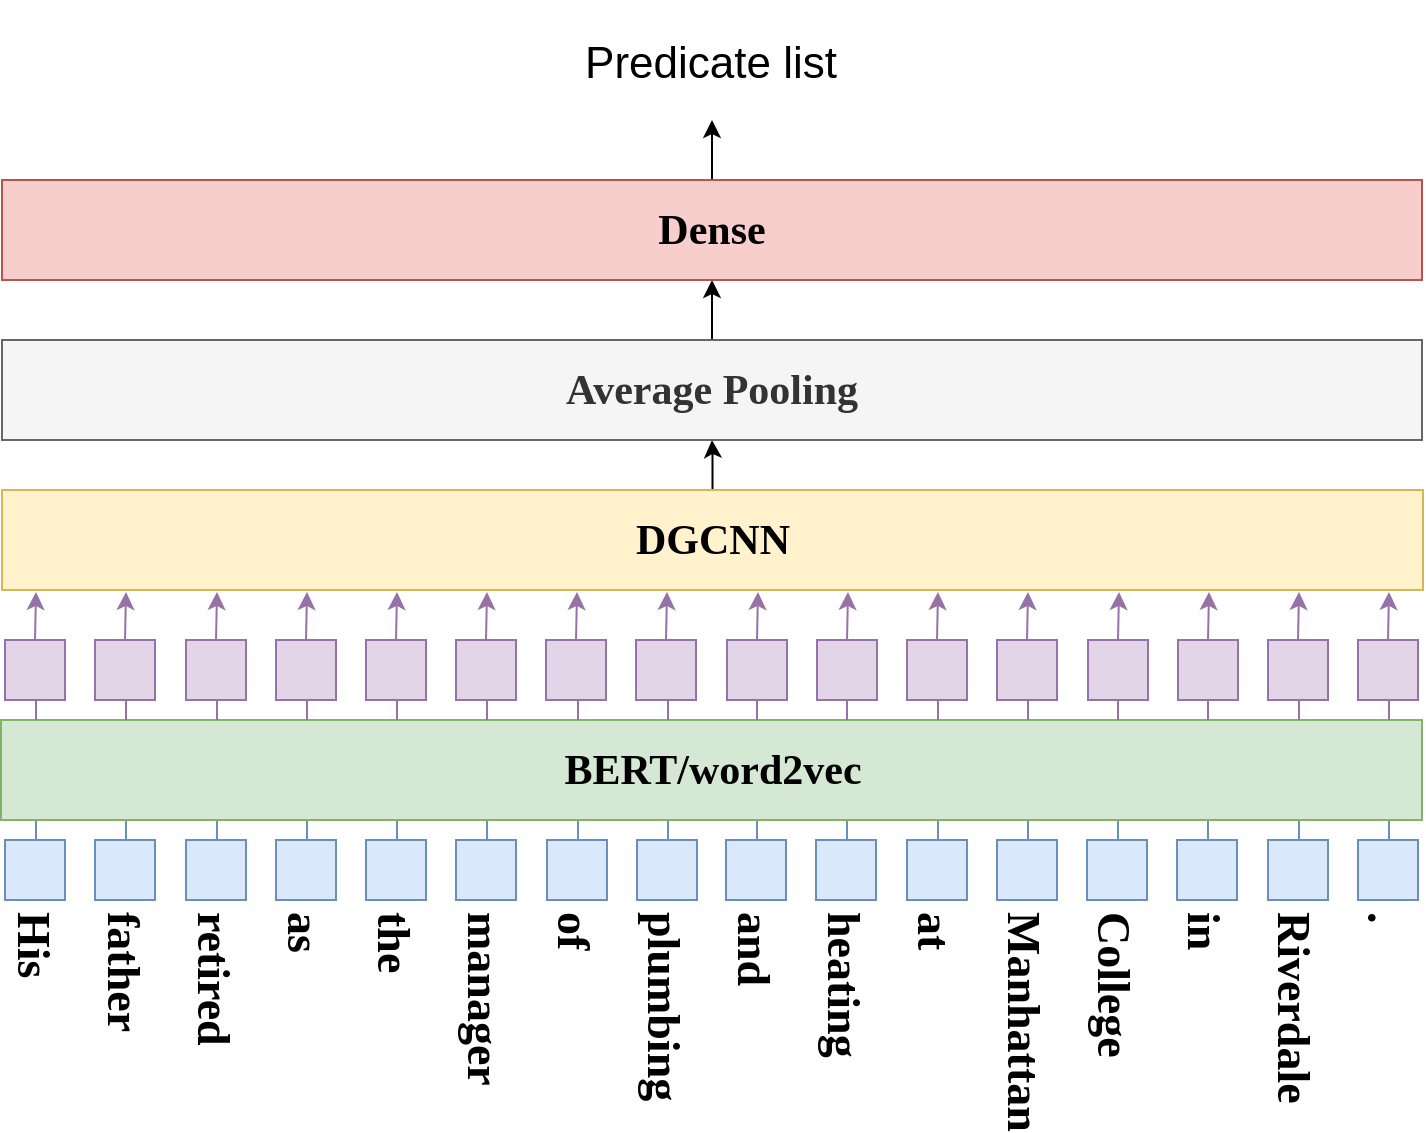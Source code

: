 <mxfile version="14.2.7" type="github">
  <diagram id="1n7SPdHhEVBP9YcIqV2i" name="Page-1">
    <mxGraphModel dx="1038" dy="-589" grid="1" gridSize="10" guides="1" tooltips="1" connect="1" arrows="1" fold="1" page="1" pageScale="1" pageWidth="827" pageHeight="1169" math="0" shadow="0">
      <root>
        <mxCell id="0" />
        <mxCell id="1" parent="0" />
        <mxCell id="w3ct9miu4DhZpaCJDkBc-1" value="" style="rounded=0;whiteSpace=wrap;html=1;fillColor=#dae8fc;strokeColor=#6c8ebf;" vertex="1" parent="1">
          <mxGeometry x="39.5" y="2160" width="30" height="30" as="geometry" />
        </mxCell>
        <mxCell id="w3ct9miu4DhZpaCJDkBc-17" value="&lt;font style=&quot;font-size: 23px&quot; face=&quot;Times New Roman&quot;&gt;&lt;b&gt;His&lt;/b&gt;&lt;/font&gt;" style="text;html=1;strokeColor=none;fillColor=none;align=left;verticalAlign=middle;whiteSpace=wrap;rounded=0;rotation=90;" vertex="1" parent="1">
          <mxGeometry x="32" y="2201" width="45" height="30" as="geometry" />
        </mxCell>
        <mxCell id="w3ct9miu4DhZpaCJDkBc-50" value="&lt;font style=&quot;font-size: 23px&quot; face=&quot;Times New Roman&quot;&gt;&lt;b&gt;father&lt;/b&gt;&lt;/font&gt;" style="text;html=1;strokeColor=none;fillColor=none;align=left;verticalAlign=middle;whiteSpace=wrap;rounded=0;rotation=90;" vertex="1" parent="1">
          <mxGeometry x="77" y="2201" width="45" height="30" as="geometry" />
        </mxCell>
        <mxCell id="w3ct9miu4DhZpaCJDkBc-52" value="&lt;font style=&quot;font-size: 23px&quot; face=&quot;Times New Roman&quot;&gt;&lt;b&gt;retired&lt;/b&gt;&lt;/font&gt;" style="text;html=1;strokeColor=none;fillColor=none;align=left;verticalAlign=middle;whiteSpace=wrap;rounded=0;rotation=90;" vertex="1" parent="1">
          <mxGeometry x="122" y="2201" width="45" height="30" as="geometry" />
        </mxCell>
        <mxCell id="w3ct9miu4DhZpaCJDkBc-54" value="&lt;font style=&quot;font-size: 23px&quot; face=&quot;Times New Roman&quot;&gt;&lt;b&gt;as&lt;/b&gt;&lt;/font&gt;" style="text;html=1;strokeColor=none;fillColor=none;align=left;verticalAlign=middle;whiteSpace=wrap;rounded=0;rotation=90;" vertex="1" parent="1">
          <mxGeometry x="167" y="2201" width="45" height="30" as="geometry" />
        </mxCell>
        <mxCell id="w3ct9miu4DhZpaCJDkBc-56" value="&lt;font style=&quot;font-size: 23px&quot; face=&quot;Times New Roman&quot;&gt;&lt;b&gt;the&lt;/b&gt;&lt;/font&gt;" style="text;html=1;strokeColor=none;fillColor=none;align=left;verticalAlign=middle;whiteSpace=wrap;rounded=0;rotation=90;" vertex="1" parent="1">
          <mxGeometry x="212" y="2201" width="45" height="30" as="geometry" />
        </mxCell>
        <mxCell id="w3ct9miu4DhZpaCJDkBc-58" value="&lt;font style=&quot;font-size: 23px&quot; face=&quot;Times New Roman&quot;&gt;&lt;b&gt;manager&lt;/b&gt;&lt;/font&gt;" style="text;html=1;strokeColor=none;fillColor=none;align=left;verticalAlign=middle;whiteSpace=wrap;rounded=0;rotation=90;" vertex="1" parent="1">
          <mxGeometry x="257" y="2201" width="45" height="30" as="geometry" />
        </mxCell>
        <mxCell id="w3ct9miu4DhZpaCJDkBc-60" value="&lt;font style=&quot;font-size: 23px&quot; face=&quot;Times New Roman&quot;&gt;&lt;b&gt;of&lt;/b&gt;&lt;/font&gt;" style="text;html=1;strokeColor=none;fillColor=none;align=left;verticalAlign=middle;whiteSpace=wrap;rounded=0;rotation=90;" vertex="1" parent="1">
          <mxGeometry x="302" y="2201" width="45" height="30" as="geometry" />
        </mxCell>
        <mxCell id="w3ct9miu4DhZpaCJDkBc-62" value="&lt;font style=&quot;font-size: 23px&quot; face=&quot;Times New Roman&quot;&gt;&lt;b&gt;plumbing&lt;br&gt;&lt;/b&gt;&lt;/font&gt;" style="text;html=1;strokeColor=none;fillColor=none;align=left;verticalAlign=middle;whiteSpace=wrap;rounded=0;rotation=90;" vertex="1" parent="1">
          <mxGeometry x="347" y="2201" width="45" height="30" as="geometry" />
        </mxCell>
        <mxCell id="w3ct9miu4DhZpaCJDkBc-64" value="&lt;font style=&quot;font-size: 23px&quot; face=&quot;Times New Roman&quot;&gt;&lt;b&gt;and&lt;/b&gt;&lt;/font&gt;" style="text;html=1;strokeColor=none;fillColor=none;align=left;verticalAlign=middle;whiteSpace=wrap;rounded=0;rotation=90;" vertex="1" parent="1">
          <mxGeometry x="392" y="2201" width="45" height="30" as="geometry" />
        </mxCell>
        <mxCell id="w3ct9miu4DhZpaCJDkBc-66" value="&lt;font style=&quot;font-size: 23px&quot; face=&quot;Times New Roman&quot;&gt;&lt;b&gt;heating&lt;/b&gt;&lt;/font&gt;" style="text;html=1;strokeColor=none;fillColor=none;align=left;verticalAlign=middle;whiteSpace=wrap;rounded=0;rotation=90;" vertex="1" parent="1">
          <mxGeometry x="437" y="2201" width="45" height="30" as="geometry" />
        </mxCell>
        <mxCell id="w3ct9miu4DhZpaCJDkBc-68" value="&lt;font style=&quot;font-size: 23px&quot; face=&quot;Times New Roman&quot;&gt;&lt;b&gt;at&lt;/b&gt;&lt;/font&gt;" style="text;html=1;strokeColor=none;fillColor=none;align=left;verticalAlign=middle;whiteSpace=wrap;rounded=0;rotation=90;" vertex="1" parent="1">
          <mxGeometry x="482" y="2201" width="45" height="30" as="geometry" />
        </mxCell>
        <mxCell id="w3ct9miu4DhZpaCJDkBc-70" value="&lt;font face=&quot;Times New Roman&quot;&gt;&lt;span style=&quot;font-size: 23px&quot;&gt;&lt;b&gt;Manhattan&lt;/b&gt;&lt;/span&gt;&lt;/font&gt;" style="text;html=1;strokeColor=none;fillColor=none;align=left;verticalAlign=middle;whiteSpace=wrap;rounded=0;rotation=90;" vertex="1" parent="1">
          <mxGeometry x="527" y="2201" width="45" height="30" as="geometry" />
        </mxCell>
        <mxCell id="w3ct9miu4DhZpaCJDkBc-72" value="&lt;font face=&quot;Times New Roman&quot;&gt;&lt;span style=&quot;font-size: 23px&quot;&gt;&lt;b&gt;College&lt;/b&gt;&lt;/span&gt;&lt;/font&gt;" style="text;html=1;strokeColor=none;fillColor=none;align=left;verticalAlign=middle;whiteSpace=wrap;rounded=0;rotation=90;" vertex="1" parent="1">
          <mxGeometry x="572" y="2201" width="45" height="30" as="geometry" />
        </mxCell>
        <mxCell id="w3ct9miu4DhZpaCJDkBc-74" value="&lt;font style=&quot;font-size: 23px&quot; face=&quot;Times New Roman&quot;&gt;&lt;b&gt;in&lt;/b&gt;&lt;/font&gt;" style="text;html=1;strokeColor=none;fillColor=none;align=left;verticalAlign=middle;whiteSpace=wrap;rounded=0;rotation=90;" vertex="1" parent="1">
          <mxGeometry x="617" y="2201" width="45" height="30" as="geometry" />
        </mxCell>
        <mxCell id="w3ct9miu4DhZpaCJDkBc-76" value="&lt;font face=&quot;Times New Roman&quot;&gt;&lt;span style=&quot;font-size: 23px&quot;&gt;&lt;b&gt;Riverdale&lt;/b&gt;&lt;/span&gt;&lt;/font&gt;" style="text;html=1;strokeColor=none;fillColor=none;align=left;verticalAlign=middle;whiteSpace=wrap;rounded=0;rotation=90;" vertex="1" parent="1">
          <mxGeometry x="662" y="2201" width="45" height="30" as="geometry" />
        </mxCell>
        <mxCell id="w3ct9miu4DhZpaCJDkBc-78" value="&lt;font style=&quot;font-size: 23px&quot; face=&quot;Times New Roman&quot;&gt;&lt;b&gt;.&lt;/b&gt;&lt;/font&gt;" style="text;html=1;strokeColor=none;fillColor=none;align=left;verticalAlign=middle;whiteSpace=wrap;rounded=0;rotation=90;" vertex="1" parent="1">
          <mxGeometry x="707" y="2201" width="45" height="30" as="geometry" />
        </mxCell>
        <mxCell id="w3ct9miu4DhZpaCJDkBc-89" value="" style="endArrow=none;html=1;rounded=0;fillColor=#dae8fc;strokeColor=#6c8ebf;" edge="1" parent="1">
          <mxGeometry width="50" height="50" relative="1" as="geometry">
            <mxPoint x="55" y="2160" as="sourcePoint" />
            <mxPoint x="55" y="2150" as="targetPoint" />
            <Array as="points">
              <mxPoint x="55" y="2160" />
            </Array>
          </mxGeometry>
        </mxCell>
        <mxCell id="w3ct9miu4DhZpaCJDkBc-94" value="" style="rounded=0;whiteSpace=wrap;html=1;fillColor=#dae8fc;strokeColor=#6c8ebf;" vertex="1" parent="1">
          <mxGeometry x="84.5" y="2160" width="30" height="30" as="geometry" />
        </mxCell>
        <mxCell id="w3ct9miu4DhZpaCJDkBc-95" value="" style="endArrow=none;html=1;rounded=0;fillColor=#dae8fc;strokeColor=#6c8ebf;" edge="1" parent="1">
          <mxGeometry width="50" height="50" relative="1" as="geometry">
            <mxPoint x="100" y="2160" as="sourcePoint" />
            <mxPoint x="100" y="2150" as="targetPoint" />
            <Array as="points">
              <mxPoint x="100" y="2160" />
            </Array>
          </mxGeometry>
        </mxCell>
        <mxCell id="w3ct9miu4DhZpaCJDkBc-96" value="" style="rounded=0;whiteSpace=wrap;html=1;fillColor=#dae8fc;strokeColor=#6c8ebf;" vertex="1" parent="1">
          <mxGeometry x="130" y="2160" width="30" height="30" as="geometry" />
        </mxCell>
        <mxCell id="w3ct9miu4DhZpaCJDkBc-97" value="" style="endArrow=none;html=1;rounded=0;fillColor=#dae8fc;strokeColor=#6c8ebf;" edge="1" parent="1">
          <mxGeometry width="50" height="50" relative="1" as="geometry">
            <mxPoint x="145.5" y="2160" as="sourcePoint" />
            <mxPoint x="145.5" y="2150" as="targetPoint" />
            <Array as="points">
              <mxPoint x="145.5" y="2160" />
            </Array>
          </mxGeometry>
        </mxCell>
        <mxCell id="w3ct9miu4DhZpaCJDkBc-98" value="" style="rounded=0;whiteSpace=wrap;html=1;fillColor=#dae8fc;strokeColor=#6c8ebf;" vertex="1" parent="1">
          <mxGeometry x="175" y="2160" width="30" height="30" as="geometry" />
        </mxCell>
        <mxCell id="w3ct9miu4DhZpaCJDkBc-99" value="" style="endArrow=none;html=1;rounded=0;fillColor=#dae8fc;strokeColor=#6c8ebf;" edge="1" parent="1">
          <mxGeometry width="50" height="50" relative="1" as="geometry">
            <mxPoint x="190.5" y="2160" as="sourcePoint" />
            <mxPoint x="190.5" y="2150" as="targetPoint" />
            <Array as="points">
              <mxPoint x="190.5" y="2160" />
            </Array>
          </mxGeometry>
        </mxCell>
        <mxCell id="w3ct9miu4DhZpaCJDkBc-100" value="" style="rounded=0;whiteSpace=wrap;html=1;fillColor=#dae8fc;strokeColor=#6c8ebf;" vertex="1" parent="1">
          <mxGeometry x="220" y="2160" width="30" height="30" as="geometry" />
        </mxCell>
        <mxCell id="w3ct9miu4DhZpaCJDkBc-101" value="" style="endArrow=none;html=1;rounded=0;fillColor=#dae8fc;strokeColor=#6c8ebf;" edge="1" parent="1">
          <mxGeometry width="50" height="50" relative="1" as="geometry">
            <mxPoint x="235.5" y="2160" as="sourcePoint" />
            <mxPoint x="235.5" y="2150" as="targetPoint" />
            <Array as="points">
              <mxPoint x="235.5" y="2160" />
            </Array>
          </mxGeometry>
        </mxCell>
        <mxCell id="w3ct9miu4DhZpaCJDkBc-102" value="" style="rounded=0;whiteSpace=wrap;html=1;fillColor=#dae8fc;strokeColor=#6c8ebf;" vertex="1" parent="1">
          <mxGeometry x="265" y="2160" width="30" height="30" as="geometry" />
        </mxCell>
        <mxCell id="w3ct9miu4DhZpaCJDkBc-103" value="" style="endArrow=none;html=1;rounded=0;fillColor=#dae8fc;strokeColor=#6c8ebf;" edge="1" parent="1">
          <mxGeometry width="50" height="50" relative="1" as="geometry">
            <mxPoint x="280.5" y="2160" as="sourcePoint" />
            <mxPoint x="280.5" y="2150" as="targetPoint" />
            <Array as="points">
              <mxPoint x="280.5" y="2160" />
            </Array>
          </mxGeometry>
        </mxCell>
        <mxCell id="w3ct9miu4DhZpaCJDkBc-104" value="" style="rounded=0;whiteSpace=wrap;html=1;fillColor=#dae8fc;strokeColor=#6c8ebf;" vertex="1" parent="1">
          <mxGeometry x="310.5" y="2160" width="30" height="30" as="geometry" />
        </mxCell>
        <mxCell id="w3ct9miu4DhZpaCJDkBc-105" value="" style="endArrow=none;html=1;rounded=0;fillColor=#dae8fc;strokeColor=#6c8ebf;" edge="1" parent="1">
          <mxGeometry width="50" height="50" relative="1" as="geometry">
            <mxPoint x="326" y="2160" as="sourcePoint" />
            <mxPoint x="326" y="2150" as="targetPoint" />
            <Array as="points">
              <mxPoint x="326" y="2160" />
            </Array>
          </mxGeometry>
        </mxCell>
        <mxCell id="w3ct9miu4DhZpaCJDkBc-106" value="" style="rounded=0;whiteSpace=wrap;html=1;fillColor=#dae8fc;strokeColor=#6c8ebf;" vertex="1" parent="1">
          <mxGeometry x="355.5" y="2160" width="30" height="30" as="geometry" />
        </mxCell>
        <mxCell id="w3ct9miu4DhZpaCJDkBc-107" value="" style="endArrow=none;html=1;rounded=0;fillColor=#dae8fc;strokeColor=#6c8ebf;" edge="1" parent="1">
          <mxGeometry width="50" height="50" relative="1" as="geometry">
            <mxPoint x="371" y="2160" as="sourcePoint" />
            <mxPoint x="371" y="2150" as="targetPoint" />
            <Array as="points">
              <mxPoint x="371" y="2160" />
            </Array>
          </mxGeometry>
        </mxCell>
        <mxCell id="w3ct9miu4DhZpaCJDkBc-108" value="" style="rounded=0;whiteSpace=wrap;html=1;fillColor=#dae8fc;strokeColor=#6c8ebf;" vertex="1" parent="1">
          <mxGeometry x="400" y="2160" width="30" height="30" as="geometry" />
        </mxCell>
        <mxCell id="w3ct9miu4DhZpaCJDkBc-109" value="" style="endArrow=none;html=1;rounded=0;fillColor=#dae8fc;strokeColor=#6c8ebf;" edge="1" parent="1">
          <mxGeometry width="50" height="50" relative="1" as="geometry">
            <mxPoint x="415.5" y="2160" as="sourcePoint" />
            <mxPoint x="415.5" y="2150" as="targetPoint" />
            <Array as="points">
              <mxPoint x="415.5" y="2160" />
            </Array>
          </mxGeometry>
        </mxCell>
        <mxCell id="w3ct9miu4DhZpaCJDkBc-110" value="" style="rounded=0;whiteSpace=wrap;html=1;fillColor=#dae8fc;strokeColor=#6c8ebf;" vertex="1" parent="1">
          <mxGeometry x="445" y="2160" width="30" height="30" as="geometry" />
        </mxCell>
        <mxCell id="w3ct9miu4DhZpaCJDkBc-111" value="" style="endArrow=none;html=1;rounded=0;fillColor=#dae8fc;strokeColor=#6c8ebf;" edge="1" parent="1">
          <mxGeometry width="50" height="50" relative="1" as="geometry">
            <mxPoint x="460.5" y="2160" as="sourcePoint" />
            <mxPoint x="460.5" y="2150" as="targetPoint" />
            <Array as="points">
              <mxPoint x="460.5" y="2160" />
            </Array>
          </mxGeometry>
        </mxCell>
        <mxCell id="w3ct9miu4DhZpaCJDkBc-112" value="" style="rounded=0;whiteSpace=wrap;html=1;fillColor=#dae8fc;strokeColor=#6c8ebf;" vertex="1" parent="1">
          <mxGeometry x="490.5" y="2160" width="30" height="30" as="geometry" />
        </mxCell>
        <mxCell id="w3ct9miu4DhZpaCJDkBc-113" value="" style="endArrow=none;html=1;rounded=0;fillColor=#dae8fc;strokeColor=#6c8ebf;" edge="1" parent="1">
          <mxGeometry width="50" height="50" relative="1" as="geometry">
            <mxPoint x="506" y="2160" as="sourcePoint" />
            <mxPoint x="506" y="2150" as="targetPoint" />
            <Array as="points">
              <mxPoint x="506" y="2160" />
            </Array>
          </mxGeometry>
        </mxCell>
        <mxCell id="w3ct9miu4DhZpaCJDkBc-114" value="" style="rounded=0;whiteSpace=wrap;html=1;fillColor=#dae8fc;strokeColor=#6c8ebf;" vertex="1" parent="1">
          <mxGeometry x="535.5" y="2160" width="30" height="30" as="geometry" />
        </mxCell>
        <mxCell id="w3ct9miu4DhZpaCJDkBc-115" value="" style="endArrow=none;html=1;rounded=0;fillColor=#dae8fc;strokeColor=#6c8ebf;" edge="1" parent="1">
          <mxGeometry width="50" height="50" relative="1" as="geometry">
            <mxPoint x="551" y="2160" as="sourcePoint" />
            <mxPoint x="551" y="2150" as="targetPoint" />
            <Array as="points">
              <mxPoint x="551" y="2160" />
            </Array>
          </mxGeometry>
        </mxCell>
        <mxCell id="w3ct9miu4DhZpaCJDkBc-116" value="" style="rounded=0;whiteSpace=wrap;html=1;fillColor=#dae8fc;strokeColor=#6c8ebf;" vertex="1" parent="1">
          <mxGeometry x="580.5" y="2160" width="30" height="30" as="geometry" />
        </mxCell>
        <mxCell id="w3ct9miu4DhZpaCJDkBc-117" value="" style="endArrow=none;html=1;rounded=0;fillColor=#dae8fc;strokeColor=#6c8ebf;" edge="1" parent="1">
          <mxGeometry width="50" height="50" relative="1" as="geometry">
            <mxPoint x="596" y="2160" as="sourcePoint" />
            <mxPoint x="596" y="2150" as="targetPoint" />
            <Array as="points">
              <mxPoint x="596" y="2160" />
            </Array>
          </mxGeometry>
        </mxCell>
        <mxCell id="w3ct9miu4DhZpaCJDkBc-118" value="" style="rounded=0;whiteSpace=wrap;html=1;fillColor=#dae8fc;strokeColor=#6c8ebf;" vertex="1" parent="1">
          <mxGeometry x="625.5" y="2160" width="30" height="30" as="geometry" />
        </mxCell>
        <mxCell id="w3ct9miu4DhZpaCJDkBc-119" value="" style="endArrow=none;html=1;rounded=0;fillColor=#dae8fc;strokeColor=#6c8ebf;" edge="1" parent="1">
          <mxGeometry width="50" height="50" relative="1" as="geometry">
            <mxPoint x="641" y="2160" as="sourcePoint" />
            <mxPoint x="641" y="2150" as="targetPoint" />
            <Array as="points">
              <mxPoint x="641" y="2160" />
            </Array>
          </mxGeometry>
        </mxCell>
        <mxCell id="w3ct9miu4DhZpaCJDkBc-120" value="" style="rounded=0;whiteSpace=wrap;html=1;fillColor=#dae8fc;strokeColor=#6c8ebf;" vertex="1" parent="1">
          <mxGeometry x="671" y="2160" width="30" height="30" as="geometry" />
        </mxCell>
        <mxCell id="w3ct9miu4DhZpaCJDkBc-121" value="" style="endArrow=none;html=1;rounded=0;fillColor=#dae8fc;strokeColor=#6c8ebf;" edge="1" parent="1">
          <mxGeometry width="50" height="50" relative="1" as="geometry">
            <mxPoint x="686.5" y="2160" as="sourcePoint" />
            <mxPoint x="686.5" y="2150" as="targetPoint" />
            <Array as="points">
              <mxPoint x="686.5" y="2160" />
            </Array>
          </mxGeometry>
        </mxCell>
        <mxCell id="w3ct9miu4DhZpaCJDkBc-122" value="" style="rounded=0;whiteSpace=wrap;html=1;fillColor=#dae8fc;strokeColor=#6c8ebf;" vertex="1" parent="1">
          <mxGeometry x="716" y="2160" width="30" height="30" as="geometry" />
        </mxCell>
        <mxCell id="w3ct9miu4DhZpaCJDkBc-123" value="" style="endArrow=none;html=1;rounded=0;fillColor=#dae8fc;strokeColor=#6c8ebf;" edge="1" parent="1">
          <mxGeometry width="50" height="50" relative="1" as="geometry">
            <mxPoint x="731.5" y="2160" as="sourcePoint" />
            <mxPoint x="731.5" y="2150" as="targetPoint" />
            <Array as="points">
              <mxPoint x="731.5" y="2160" />
            </Array>
          </mxGeometry>
        </mxCell>
        <mxCell id="w3ct9miu4DhZpaCJDkBc-124" value="&lt;font size=&quot;1&quot; face=&quot;Times New Roman&quot;&gt;&lt;b style=&quot;font-size: 21px&quot;&gt;BERT/word2vec&lt;/b&gt;&lt;/font&gt;" style="rounded=0;whiteSpace=wrap;html=1;fillColor=#d5e8d4;strokeColor=#82b366;" vertex="1" parent="1">
          <mxGeometry x="37.5" y="2100" width="710.5" height="50" as="geometry" />
        </mxCell>
        <mxCell id="w3ct9miu4DhZpaCJDkBc-125" value="" style="rounded=0;whiteSpace=wrap;html=1;fillColor=#e1d5e7;strokeColor=#9673a6;" vertex="1" parent="1">
          <mxGeometry x="39.5" y="2060" width="30" height="30" as="geometry" />
        </mxCell>
        <mxCell id="w3ct9miu4DhZpaCJDkBc-126" value="" style="endArrow=none;html=1;rounded=0;fillColor=#e1d5e7;strokeColor=#9673a6;" edge="1" parent="1">
          <mxGeometry width="50" height="50" relative="1" as="geometry">
            <mxPoint x="55" y="2100" as="sourcePoint" />
            <mxPoint x="55" y="2090" as="targetPoint" />
            <Array as="points">
              <mxPoint x="55" y="2100" />
            </Array>
          </mxGeometry>
        </mxCell>
        <mxCell id="w3ct9miu4DhZpaCJDkBc-128" value="" style="endArrow=none;html=1;rounded=0;fillColor=#e1d5e7;strokeColor=#9673a6;" edge="1" parent="1">
          <mxGeometry width="50" height="50" relative="1" as="geometry">
            <mxPoint x="100" y="2100" as="sourcePoint" />
            <mxPoint x="100" y="2090" as="targetPoint" />
            <Array as="points">
              <mxPoint x="100" y="2100" />
            </Array>
          </mxGeometry>
        </mxCell>
        <mxCell id="w3ct9miu4DhZpaCJDkBc-130" value="" style="endArrow=none;html=1;rounded=0;fillColor=#e1d5e7;strokeColor=#9673a6;" edge="1" parent="1">
          <mxGeometry width="50" height="50" relative="1" as="geometry">
            <mxPoint x="145.5" y="2100" as="sourcePoint" />
            <mxPoint x="145.5" y="2090" as="targetPoint" />
            <Array as="points">
              <mxPoint x="145.5" y="2100" />
            </Array>
          </mxGeometry>
        </mxCell>
        <mxCell id="w3ct9miu4DhZpaCJDkBc-132" value="" style="endArrow=none;html=1;rounded=0;fillColor=#e1d5e7;strokeColor=#9673a6;" edge="1" parent="1">
          <mxGeometry width="50" height="50" relative="1" as="geometry">
            <mxPoint x="190.5" y="2100" as="sourcePoint" />
            <mxPoint x="190.5" y="2090" as="targetPoint" />
            <Array as="points">
              <mxPoint x="190.5" y="2100" />
            </Array>
          </mxGeometry>
        </mxCell>
        <mxCell id="w3ct9miu4DhZpaCJDkBc-134" value="" style="endArrow=none;html=1;rounded=0;fillColor=#e1d5e7;strokeColor=#9673a6;" edge="1" parent="1">
          <mxGeometry width="50" height="50" relative="1" as="geometry">
            <mxPoint x="235.5" y="2100" as="sourcePoint" />
            <mxPoint x="235.5" y="2090" as="targetPoint" />
            <Array as="points">
              <mxPoint x="235.5" y="2100" />
            </Array>
          </mxGeometry>
        </mxCell>
        <mxCell id="w3ct9miu4DhZpaCJDkBc-136" value="" style="endArrow=none;html=1;rounded=0;fillColor=#e1d5e7;strokeColor=#9673a6;" edge="1" parent="1">
          <mxGeometry width="50" height="50" relative="1" as="geometry">
            <mxPoint x="280.5" y="2100" as="sourcePoint" />
            <mxPoint x="280.5" y="2090" as="targetPoint" />
            <Array as="points">
              <mxPoint x="280.5" y="2100" />
            </Array>
          </mxGeometry>
        </mxCell>
        <mxCell id="w3ct9miu4DhZpaCJDkBc-138" value="" style="endArrow=none;html=1;rounded=0;fillColor=#e1d5e7;strokeColor=#9673a6;" edge="1" parent="1">
          <mxGeometry width="50" height="50" relative="1" as="geometry">
            <mxPoint x="326" y="2100" as="sourcePoint" />
            <mxPoint x="326" y="2090" as="targetPoint" />
            <Array as="points">
              <mxPoint x="326" y="2100" />
            </Array>
          </mxGeometry>
        </mxCell>
        <mxCell id="w3ct9miu4DhZpaCJDkBc-140" value="" style="endArrow=none;html=1;rounded=0;fillColor=#e1d5e7;strokeColor=#9673a6;" edge="1" parent="1">
          <mxGeometry width="50" height="50" relative="1" as="geometry">
            <mxPoint x="371" y="2100" as="sourcePoint" />
            <mxPoint x="371" y="2090" as="targetPoint" />
            <Array as="points">
              <mxPoint x="371" y="2100" />
            </Array>
          </mxGeometry>
        </mxCell>
        <mxCell id="w3ct9miu4DhZpaCJDkBc-142" value="" style="endArrow=none;html=1;rounded=0;fillColor=#e1d5e7;strokeColor=#9673a6;" edge="1" parent="1">
          <mxGeometry width="50" height="50" relative="1" as="geometry">
            <mxPoint x="415.5" y="2100" as="sourcePoint" />
            <mxPoint x="415.5" y="2090" as="targetPoint" />
            <Array as="points">
              <mxPoint x="415.5" y="2100" />
            </Array>
          </mxGeometry>
        </mxCell>
        <mxCell id="w3ct9miu4DhZpaCJDkBc-144" value="" style="endArrow=none;html=1;rounded=0;fillColor=#e1d5e7;strokeColor=#9673a6;" edge="1" parent="1">
          <mxGeometry width="50" height="50" relative="1" as="geometry">
            <mxPoint x="460.5" y="2100" as="sourcePoint" />
            <mxPoint x="460.5" y="2090" as="targetPoint" />
            <Array as="points">
              <mxPoint x="460.5" y="2100" />
            </Array>
          </mxGeometry>
        </mxCell>
        <mxCell id="w3ct9miu4DhZpaCJDkBc-146" value="" style="endArrow=none;html=1;rounded=0;fillColor=#e1d5e7;strokeColor=#9673a6;" edge="1" parent="1">
          <mxGeometry width="50" height="50" relative="1" as="geometry">
            <mxPoint x="506" y="2100" as="sourcePoint" />
            <mxPoint x="506" y="2090" as="targetPoint" />
            <Array as="points">
              <mxPoint x="506" y="2100" />
            </Array>
          </mxGeometry>
        </mxCell>
        <mxCell id="w3ct9miu4DhZpaCJDkBc-148" value="" style="endArrow=none;html=1;rounded=0;fillColor=#e1d5e7;strokeColor=#9673a6;" edge="1" parent="1">
          <mxGeometry width="50" height="50" relative="1" as="geometry">
            <mxPoint x="551" y="2100" as="sourcePoint" />
            <mxPoint x="551" y="2090" as="targetPoint" />
            <Array as="points">
              <mxPoint x="551" y="2100" />
            </Array>
          </mxGeometry>
        </mxCell>
        <mxCell id="w3ct9miu4DhZpaCJDkBc-150" value="" style="endArrow=none;html=1;rounded=0;fillColor=#e1d5e7;strokeColor=#9673a6;" edge="1" parent="1">
          <mxGeometry width="50" height="50" relative="1" as="geometry">
            <mxPoint x="596" y="2100" as="sourcePoint" />
            <mxPoint x="596" y="2090" as="targetPoint" />
            <Array as="points">
              <mxPoint x="596" y="2100" />
            </Array>
          </mxGeometry>
        </mxCell>
        <mxCell id="w3ct9miu4DhZpaCJDkBc-152" value="" style="endArrow=none;html=1;rounded=0;fillColor=#e1d5e7;strokeColor=#9673a6;" edge="1" parent="1">
          <mxGeometry width="50" height="50" relative="1" as="geometry">
            <mxPoint x="641" y="2100" as="sourcePoint" />
            <mxPoint x="641" y="2090" as="targetPoint" />
            <Array as="points">
              <mxPoint x="641" y="2100" />
            </Array>
          </mxGeometry>
        </mxCell>
        <mxCell id="w3ct9miu4DhZpaCJDkBc-154" value="" style="endArrow=none;html=1;rounded=0;fillColor=#e1d5e7;strokeColor=#9673a6;" edge="1" parent="1">
          <mxGeometry width="50" height="50" relative="1" as="geometry">
            <mxPoint x="686.5" y="2100" as="sourcePoint" />
            <mxPoint x="686.5" y="2090" as="targetPoint" />
            <Array as="points">
              <mxPoint x="686.5" y="2100" />
            </Array>
          </mxGeometry>
        </mxCell>
        <mxCell id="w3ct9miu4DhZpaCJDkBc-156" value="" style="endArrow=none;html=1;rounded=0;fillColor=#e1d5e7;strokeColor=#9673a6;" edge="1" parent="1">
          <mxGeometry width="50" height="50" relative="1" as="geometry">
            <mxPoint x="731.5" y="2100" as="sourcePoint" />
            <mxPoint x="731.5" y="2090" as="targetPoint" />
            <Array as="points">
              <mxPoint x="731.5" y="2100" />
            </Array>
          </mxGeometry>
        </mxCell>
        <mxCell id="w3ct9miu4DhZpaCJDkBc-157" value="" style="endArrow=classic;html=1;exitX=0.5;exitY=0;exitDx=0;exitDy=0;fillColor=#e1d5e7;strokeColor=#9673a6;" edge="1" parent="1" source="w3ct9miu4DhZpaCJDkBc-125">
          <mxGeometry width="50" height="50" relative="1" as="geometry">
            <mxPoint x="330" y="2160" as="sourcePoint" />
            <mxPoint x="55" y="2036" as="targetPoint" />
          </mxGeometry>
        </mxCell>
        <mxCell id="w3ct9miu4DhZpaCJDkBc-159" value="" style="rounded=0;whiteSpace=wrap;html=1;fillColor=#e1d5e7;strokeColor=#9673a6;" vertex="1" parent="1">
          <mxGeometry x="84.5" y="2060" width="30" height="30" as="geometry" />
        </mxCell>
        <mxCell id="w3ct9miu4DhZpaCJDkBc-160" value="" style="endArrow=classic;html=1;exitX=0.5;exitY=0;exitDx=0;exitDy=0;fillColor=#e1d5e7;strokeColor=#9673a6;" edge="1" parent="1" source="w3ct9miu4DhZpaCJDkBc-159">
          <mxGeometry width="50" height="50" relative="1" as="geometry">
            <mxPoint x="375" y="2160" as="sourcePoint" />
            <mxPoint x="100" y="2036" as="targetPoint" />
          </mxGeometry>
        </mxCell>
        <mxCell id="w3ct9miu4DhZpaCJDkBc-161" value="" style="rounded=0;whiteSpace=wrap;html=1;fillColor=#e1d5e7;strokeColor=#9673a6;" vertex="1" parent="1">
          <mxGeometry x="130" y="2060" width="30" height="30" as="geometry" />
        </mxCell>
        <mxCell id="w3ct9miu4DhZpaCJDkBc-162" value="" style="endArrow=classic;html=1;exitX=0.5;exitY=0;exitDx=0;exitDy=0;fillColor=#e1d5e7;strokeColor=#9673a6;" edge="1" parent="1" source="w3ct9miu4DhZpaCJDkBc-161">
          <mxGeometry width="50" height="50" relative="1" as="geometry">
            <mxPoint x="420.5" y="2160" as="sourcePoint" />
            <mxPoint x="145.5" y="2036" as="targetPoint" />
          </mxGeometry>
        </mxCell>
        <mxCell id="w3ct9miu4DhZpaCJDkBc-163" value="" style="rounded=0;whiteSpace=wrap;html=1;fillColor=#e1d5e7;strokeColor=#9673a6;" vertex="1" parent="1">
          <mxGeometry x="175" y="2060" width="30" height="30" as="geometry" />
        </mxCell>
        <mxCell id="w3ct9miu4DhZpaCJDkBc-164" value="" style="endArrow=classic;html=1;exitX=0.5;exitY=0;exitDx=0;exitDy=0;fillColor=#e1d5e7;strokeColor=#9673a6;" edge="1" parent="1" source="w3ct9miu4DhZpaCJDkBc-163">
          <mxGeometry width="50" height="50" relative="1" as="geometry">
            <mxPoint x="465.5" y="2160" as="sourcePoint" />
            <mxPoint x="190.5" y="2036" as="targetPoint" />
          </mxGeometry>
        </mxCell>
        <mxCell id="w3ct9miu4DhZpaCJDkBc-165" value="" style="rounded=0;whiteSpace=wrap;html=1;fillColor=#e1d5e7;strokeColor=#9673a6;" vertex="1" parent="1">
          <mxGeometry x="220" y="2060" width="30" height="30" as="geometry" />
        </mxCell>
        <mxCell id="w3ct9miu4DhZpaCJDkBc-166" value="" style="endArrow=classic;html=1;exitX=0.5;exitY=0;exitDx=0;exitDy=0;fillColor=#e1d5e7;strokeColor=#9673a6;" edge="1" parent="1" source="w3ct9miu4DhZpaCJDkBc-165">
          <mxGeometry width="50" height="50" relative="1" as="geometry">
            <mxPoint x="510.5" y="2160" as="sourcePoint" />
            <mxPoint x="235.5" y="2036" as="targetPoint" />
          </mxGeometry>
        </mxCell>
        <mxCell id="w3ct9miu4DhZpaCJDkBc-167" value="" style="rounded=0;whiteSpace=wrap;html=1;fillColor=#e1d5e7;strokeColor=#9673a6;" vertex="1" parent="1">
          <mxGeometry x="265" y="2060" width="30" height="30" as="geometry" />
        </mxCell>
        <mxCell id="w3ct9miu4DhZpaCJDkBc-168" value="" style="endArrow=classic;html=1;exitX=0.5;exitY=0;exitDx=0;exitDy=0;fillColor=#e1d5e7;strokeColor=#9673a6;" edge="1" parent="1" source="w3ct9miu4DhZpaCJDkBc-167">
          <mxGeometry width="50" height="50" relative="1" as="geometry">
            <mxPoint x="555.5" y="2160" as="sourcePoint" />
            <mxPoint x="280.5" y="2036" as="targetPoint" />
          </mxGeometry>
        </mxCell>
        <mxCell id="w3ct9miu4DhZpaCJDkBc-169" value="" style="rounded=0;whiteSpace=wrap;html=1;fillColor=#e1d5e7;strokeColor=#9673a6;" vertex="1" parent="1">
          <mxGeometry x="310" y="2060" width="30" height="30" as="geometry" />
        </mxCell>
        <mxCell id="w3ct9miu4DhZpaCJDkBc-170" value="" style="endArrow=classic;html=1;exitX=0.5;exitY=0;exitDx=0;exitDy=0;fillColor=#e1d5e7;strokeColor=#9673a6;" edge="1" parent="1" source="w3ct9miu4DhZpaCJDkBc-169">
          <mxGeometry width="50" height="50" relative="1" as="geometry">
            <mxPoint x="600.5" y="2160" as="sourcePoint" />
            <mxPoint x="325.5" y="2036" as="targetPoint" />
          </mxGeometry>
        </mxCell>
        <mxCell id="w3ct9miu4DhZpaCJDkBc-171" value="" style="rounded=0;whiteSpace=wrap;html=1;fillColor=#e1d5e7;strokeColor=#9673a6;" vertex="1" parent="1">
          <mxGeometry x="355" y="2060" width="30" height="30" as="geometry" />
        </mxCell>
        <mxCell id="w3ct9miu4DhZpaCJDkBc-172" value="" style="endArrow=classic;html=1;exitX=0.5;exitY=0;exitDx=0;exitDy=0;fillColor=#e1d5e7;strokeColor=#9673a6;" edge="1" parent="1" source="w3ct9miu4DhZpaCJDkBc-171">
          <mxGeometry width="50" height="50" relative="1" as="geometry">
            <mxPoint x="645.5" y="2160" as="sourcePoint" />
            <mxPoint x="370.5" y="2036" as="targetPoint" />
          </mxGeometry>
        </mxCell>
        <mxCell id="w3ct9miu4DhZpaCJDkBc-173" value="" style="rounded=0;whiteSpace=wrap;html=1;fillColor=#e1d5e7;strokeColor=#9673a6;" vertex="1" parent="1">
          <mxGeometry x="400.5" y="2060" width="30" height="30" as="geometry" />
        </mxCell>
        <mxCell id="w3ct9miu4DhZpaCJDkBc-174" value="" style="endArrow=classic;html=1;exitX=0.5;exitY=0;exitDx=0;exitDy=0;fillColor=#e1d5e7;strokeColor=#9673a6;" edge="1" parent="1" source="w3ct9miu4DhZpaCJDkBc-173">
          <mxGeometry width="50" height="50" relative="1" as="geometry">
            <mxPoint x="691" y="2160" as="sourcePoint" />
            <mxPoint x="416" y="2036" as="targetPoint" />
          </mxGeometry>
        </mxCell>
        <mxCell id="w3ct9miu4DhZpaCJDkBc-175" value="" style="rounded=0;whiteSpace=wrap;html=1;fillColor=#e1d5e7;strokeColor=#9673a6;" vertex="1" parent="1">
          <mxGeometry x="445.5" y="2060" width="30" height="30" as="geometry" />
        </mxCell>
        <mxCell id="w3ct9miu4DhZpaCJDkBc-176" value="" style="endArrow=classic;html=1;exitX=0.5;exitY=0;exitDx=0;exitDy=0;fillColor=#e1d5e7;strokeColor=#9673a6;" edge="1" parent="1" source="w3ct9miu4DhZpaCJDkBc-175">
          <mxGeometry width="50" height="50" relative="1" as="geometry">
            <mxPoint x="736" y="2160" as="sourcePoint" />
            <mxPoint x="461" y="2036" as="targetPoint" />
          </mxGeometry>
        </mxCell>
        <mxCell id="w3ct9miu4DhZpaCJDkBc-177" value="" style="rounded=0;whiteSpace=wrap;html=1;fillColor=#e1d5e7;strokeColor=#9673a6;" vertex="1" parent="1">
          <mxGeometry x="490.5" y="2060" width="30" height="30" as="geometry" />
        </mxCell>
        <mxCell id="w3ct9miu4DhZpaCJDkBc-178" value="" style="endArrow=classic;html=1;exitX=0.5;exitY=0;exitDx=0;exitDy=0;fillColor=#e1d5e7;strokeColor=#9673a6;" edge="1" parent="1" source="w3ct9miu4DhZpaCJDkBc-177">
          <mxGeometry width="50" height="50" relative="1" as="geometry">
            <mxPoint x="781" y="2160" as="sourcePoint" />
            <mxPoint x="506" y="2036" as="targetPoint" />
          </mxGeometry>
        </mxCell>
        <mxCell id="w3ct9miu4DhZpaCJDkBc-179" value="" style="rounded=0;whiteSpace=wrap;html=1;fillColor=#e1d5e7;strokeColor=#9673a6;" vertex="1" parent="1">
          <mxGeometry x="535.5" y="2060" width="30" height="30" as="geometry" />
        </mxCell>
        <mxCell id="w3ct9miu4DhZpaCJDkBc-180" value="" style="endArrow=classic;html=1;exitX=0.5;exitY=0;exitDx=0;exitDy=0;fillColor=#e1d5e7;strokeColor=#9673a6;" edge="1" parent="1" source="w3ct9miu4DhZpaCJDkBc-179">
          <mxGeometry width="50" height="50" relative="1" as="geometry">
            <mxPoint x="826" y="2160" as="sourcePoint" />
            <mxPoint x="551" y="2036" as="targetPoint" />
          </mxGeometry>
        </mxCell>
        <mxCell id="w3ct9miu4DhZpaCJDkBc-181" value="" style="rounded=0;whiteSpace=wrap;html=1;fillColor=#e1d5e7;strokeColor=#9673a6;" vertex="1" parent="1">
          <mxGeometry x="581" y="2060" width="30" height="30" as="geometry" />
        </mxCell>
        <mxCell id="w3ct9miu4DhZpaCJDkBc-182" value="" style="endArrow=classic;html=1;exitX=0.5;exitY=0;exitDx=0;exitDy=0;fillColor=#e1d5e7;strokeColor=#9673a6;" edge="1" parent="1" source="w3ct9miu4DhZpaCJDkBc-181">
          <mxGeometry width="50" height="50" relative="1" as="geometry">
            <mxPoint x="871.5" y="2160" as="sourcePoint" />
            <mxPoint x="596.5" y="2036" as="targetPoint" />
          </mxGeometry>
        </mxCell>
        <mxCell id="w3ct9miu4DhZpaCJDkBc-183" value="" style="rounded=0;whiteSpace=wrap;html=1;fillColor=#e1d5e7;strokeColor=#9673a6;" vertex="1" parent="1">
          <mxGeometry x="626" y="2060" width="30" height="30" as="geometry" />
        </mxCell>
        <mxCell id="w3ct9miu4DhZpaCJDkBc-184" value="" style="endArrow=classic;html=1;exitX=0.5;exitY=0;exitDx=0;exitDy=0;fillColor=#e1d5e7;strokeColor=#9673a6;" edge="1" parent="1" source="w3ct9miu4DhZpaCJDkBc-183">
          <mxGeometry width="50" height="50" relative="1" as="geometry">
            <mxPoint x="916.5" y="2160" as="sourcePoint" />
            <mxPoint x="641.5" y="2036" as="targetPoint" />
          </mxGeometry>
        </mxCell>
        <mxCell id="w3ct9miu4DhZpaCJDkBc-185" value="" style="rounded=0;whiteSpace=wrap;html=1;fillColor=#e1d5e7;strokeColor=#9673a6;" vertex="1" parent="1">
          <mxGeometry x="671" y="2060" width="30" height="30" as="geometry" />
        </mxCell>
        <mxCell id="w3ct9miu4DhZpaCJDkBc-186" value="" style="endArrow=classic;html=1;exitX=0.5;exitY=0;exitDx=0;exitDy=0;fillColor=#e1d5e7;strokeColor=#9673a6;" edge="1" parent="1" source="w3ct9miu4DhZpaCJDkBc-185">
          <mxGeometry width="50" height="50" relative="1" as="geometry">
            <mxPoint x="961.5" y="2160" as="sourcePoint" />
            <mxPoint x="686.5" y="2036" as="targetPoint" />
          </mxGeometry>
        </mxCell>
        <mxCell id="w3ct9miu4DhZpaCJDkBc-187" value="" style="rounded=0;whiteSpace=wrap;html=1;fillColor=#e1d5e7;strokeColor=#9673a6;" vertex="1" parent="1">
          <mxGeometry x="716" y="2060" width="30" height="30" as="geometry" />
        </mxCell>
        <mxCell id="w3ct9miu4DhZpaCJDkBc-188" value="" style="endArrow=classic;html=1;exitX=0.5;exitY=0;exitDx=0;exitDy=0;fillColor=#e1d5e7;strokeColor=#9673a6;" edge="1" parent="1" source="w3ct9miu4DhZpaCJDkBc-187">
          <mxGeometry width="50" height="50" relative="1" as="geometry">
            <mxPoint x="1006.5" y="2160" as="sourcePoint" />
            <mxPoint x="731.5" y="2036" as="targetPoint" />
          </mxGeometry>
        </mxCell>
        <mxCell id="w3ct9miu4DhZpaCJDkBc-191" value="" style="edgeStyle=orthogonalEdgeStyle;rounded=0;orthogonalLoop=1;jettySize=auto;html=1;" edge="1" parent="1" source="w3ct9miu4DhZpaCJDkBc-189" target="w3ct9miu4DhZpaCJDkBc-190">
          <mxGeometry relative="1" as="geometry" />
        </mxCell>
        <mxCell id="w3ct9miu4DhZpaCJDkBc-189" value="&lt;h4&gt;&lt;font size=&quot;1&quot; face=&quot;Times New Roman&quot;&gt;&lt;b style=&quot;font-size: 21px&quot;&gt;DGCNN&lt;/b&gt;&lt;/font&gt;&lt;/h4&gt;" style="rounded=0;whiteSpace=wrap;html=1;fillColor=#fff2cc;strokeColor=#d6b656;" vertex="1" parent="1">
          <mxGeometry x="38" y="1985" width="710.5" height="50" as="geometry" />
        </mxCell>
        <mxCell id="w3ct9miu4DhZpaCJDkBc-192" style="edgeStyle=orthogonalEdgeStyle;rounded=0;orthogonalLoop=1;jettySize=auto;html=1;" edge="1" parent="1" source="w3ct9miu4DhZpaCJDkBc-190">
          <mxGeometry relative="1" as="geometry">
            <mxPoint x="393" y="1880" as="targetPoint" />
          </mxGeometry>
        </mxCell>
        <mxCell id="w3ct9miu4DhZpaCJDkBc-190" value="&lt;p&gt;&lt;font style=&quot;font-size: 21px&quot; face=&quot;Times New Roman&quot;&gt;&lt;b&gt;Average Pooling&lt;/b&gt;&lt;/font&gt;&lt;/p&gt;" style="whiteSpace=wrap;html=1;rounded=0;strokeColor=#666666;fillColor=#f5f5f5;fontColor=#333333;" vertex="1" parent="1">
          <mxGeometry x="38" y="1910" width="710" height="50" as="geometry" />
        </mxCell>
        <mxCell id="w3ct9miu4DhZpaCJDkBc-196" value="" style="edgeStyle=orthogonalEdgeStyle;rounded=0;orthogonalLoop=1;jettySize=auto;html=1;" edge="1" parent="1" source="w3ct9miu4DhZpaCJDkBc-193">
          <mxGeometry relative="1" as="geometry">
            <mxPoint x="393" y="1800" as="targetPoint" />
          </mxGeometry>
        </mxCell>
        <mxCell id="w3ct9miu4DhZpaCJDkBc-193" value="&lt;p&gt;&lt;font style=&quot;font-size: 21px&quot; face=&quot;Times New Roman&quot;&gt;&lt;b&gt;Dense&lt;/b&gt;&lt;/font&gt;&lt;/p&gt;" style="whiteSpace=wrap;html=1;rounded=0;strokeColor=#b85450;fillColor=#f8cecc;" vertex="1" parent="1">
          <mxGeometry x="38" y="1830" width="710" height="50" as="geometry" />
        </mxCell>
        <mxCell id="w3ct9miu4DhZpaCJDkBc-197" value="&lt;font style=&quot;font-size: 22px&quot;&gt;Predicate list&lt;/font&gt;" style="text;html=1;strokeColor=none;fillColor=none;align=center;verticalAlign=middle;whiteSpace=wrap;rounded=0;" vertex="1" parent="1">
          <mxGeometry x="282.06" y="1740" width="221.38" height="64" as="geometry" />
        </mxCell>
      </root>
    </mxGraphModel>
  </diagram>
</mxfile>
